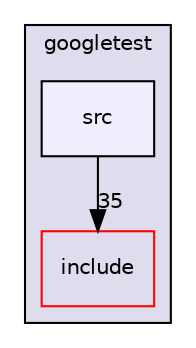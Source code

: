 digraph "build/_deps/googletest-src/googletest/src" {
  bgcolor=transparent;
  compound=true
  node [ fontsize="10", fontname="Helvetica"];
  edge [ labelfontsize="10", labelfontname="Helvetica"];
  subgraph clusterdir_001a0f336d1d0a6c17b1be78e41a6b36 {
    graph [ bgcolor="#ddddee", pencolor="black", label="googletest" fontname="Helvetica", fontsize="10", URL="dir_001a0f336d1d0a6c17b1be78e41a6b36.html"]
  dir_65c2869a7074b008415232db837a30d1 [shape=box label="include" color="red" URL="dir_65c2869a7074b008415232db837a30d1.html"];
  dir_2ff1440f97469bf36508254a43fb786f [shape=box, label="src", style="filled", fillcolor="#eeeeff", pencolor="black", URL="dir_2ff1440f97469bf36508254a43fb786f.html"];
  }
  dir_2ff1440f97469bf36508254a43fb786f->dir_65c2869a7074b008415232db837a30d1 [headlabel="35", labeldistance=1.5 headhref="dir_000022_000015.html"];
}
